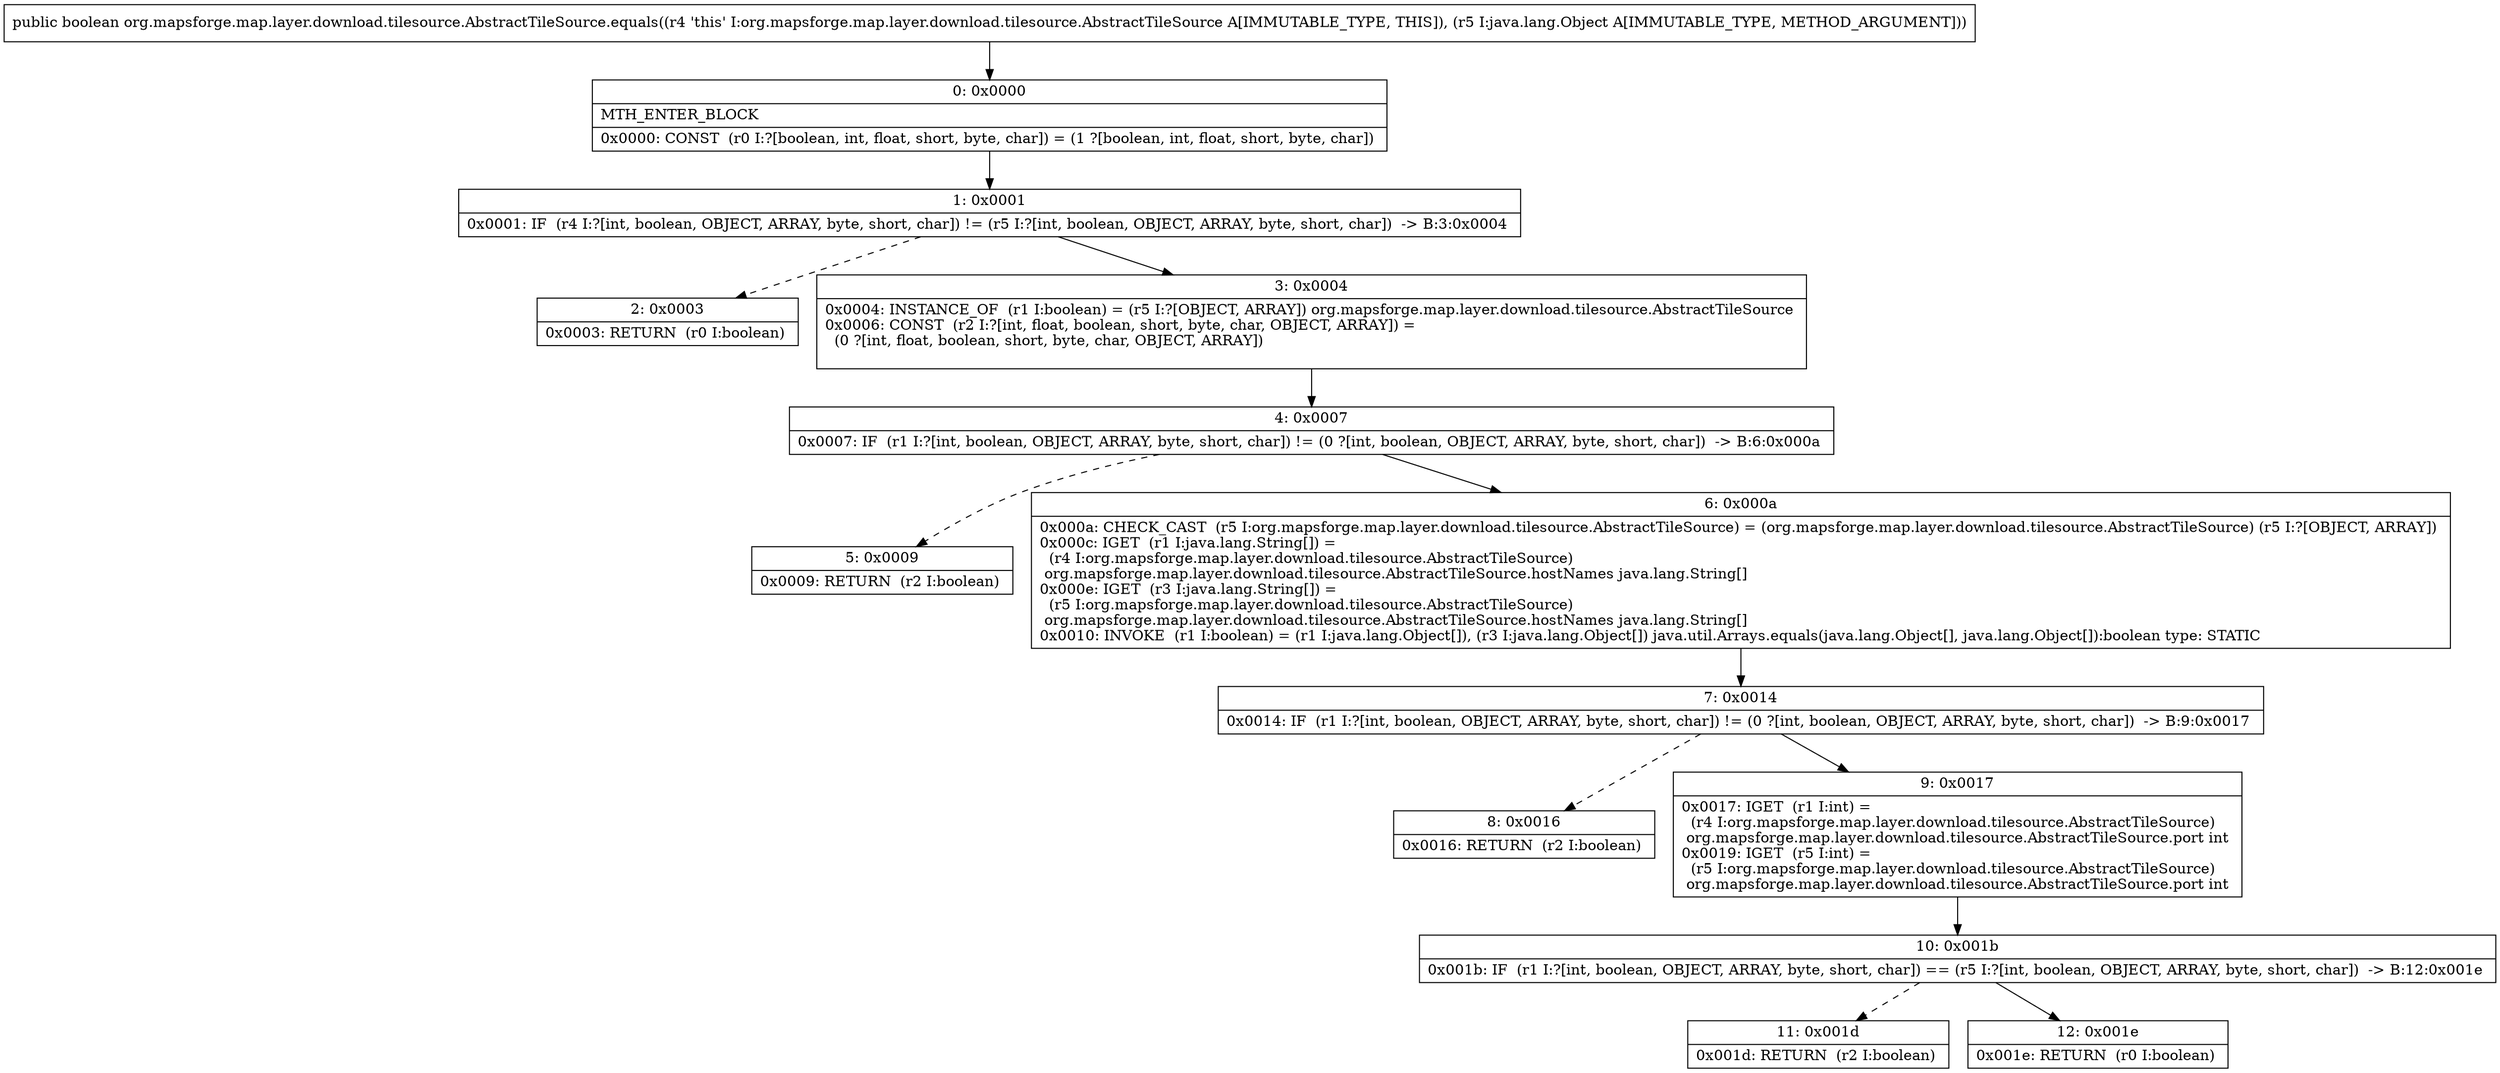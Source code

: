 digraph "CFG fororg.mapsforge.map.layer.download.tilesource.AbstractTileSource.equals(Ljava\/lang\/Object;)Z" {
Node_0 [shape=record,label="{0\:\ 0x0000|MTH_ENTER_BLOCK\l|0x0000: CONST  (r0 I:?[boolean, int, float, short, byte, char]) = (1 ?[boolean, int, float, short, byte, char]) \l}"];
Node_1 [shape=record,label="{1\:\ 0x0001|0x0001: IF  (r4 I:?[int, boolean, OBJECT, ARRAY, byte, short, char]) != (r5 I:?[int, boolean, OBJECT, ARRAY, byte, short, char])  \-\> B:3:0x0004 \l}"];
Node_2 [shape=record,label="{2\:\ 0x0003|0x0003: RETURN  (r0 I:boolean) \l}"];
Node_3 [shape=record,label="{3\:\ 0x0004|0x0004: INSTANCE_OF  (r1 I:boolean) = (r5 I:?[OBJECT, ARRAY]) org.mapsforge.map.layer.download.tilesource.AbstractTileSource \l0x0006: CONST  (r2 I:?[int, float, boolean, short, byte, char, OBJECT, ARRAY]) = \l  (0 ?[int, float, boolean, short, byte, char, OBJECT, ARRAY])\l \l}"];
Node_4 [shape=record,label="{4\:\ 0x0007|0x0007: IF  (r1 I:?[int, boolean, OBJECT, ARRAY, byte, short, char]) != (0 ?[int, boolean, OBJECT, ARRAY, byte, short, char])  \-\> B:6:0x000a \l}"];
Node_5 [shape=record,label="{5\:\ 0x0009|0x0009: RETURN  (r2 I:boolean) \l}"];
Node_6 [shape=record,label="{6\:\ 0x000a|0x000a: CHECK_CAST  (r5 I:org.mapsforge.map.layer.download.tilesource.AbstractTileSource) = (org.mapsforge.map.layer.download.tilesource.AbstractTileSource) (r5 I:?[OBJECT, ARRAY]) \l0x000c: IGET  (r1 I:java.lang.String[]) = \l  (r4 I:org.mapsforge.map.layer.download.tilesource.AbstractTileSource)\l org.mapsforge.map.layer.download.tilesource.AbstractTileSource.hostNames java.lang.String[] \l0x000e: IGET  (r3 I:java.lang.String[]) = \l  (r5 I:org.mapsforge.map.layer.download.tilesource.AbstractTileSource)\l org.mapsforge.map.layer.download.tilesource.AbstractTileSource.hostNames java.lang.String[] \l0x0010: INVOKE  (r1 I:boolean) = (r1 I:java.lang.Object[]), (r3 I:java.lang.Object[]) java.util.Arrays.equals(java.lang.Object[], java.lang.Object[]):boolean type: STATIC \l}"];
Node_7 [shape=record,label="{7\:\ 0x0014|0x0014: IF  (r1 I:?[int, boolean, OBJECT, ARRAY, byte, short, char]) != (0 ?[int, boolean, OBJECT, ARRAY, byte, short, char])  \-\> B:9:0x0017 \l}"];
Node_8 [shape=record,label="{8\:\ 0x0016|0x0016: RETURN  (r2 I:boolean) \l}"];
Node_9 [shape=record,label="{9\:\ 0x0017|0x0017: IGET  (r1 I:int) = \l  (r4 I:org.mapsforge.map.layer.download.tilesource.AbstractTileSource)\l org.mapsforge.map.layer.download.tilesource.AbstractTileSource.port int \l0x0019: IGET  (r5 I:int) = \l  (r5 I:org.mapsforge.map.layer.download.tilesource.AbstractTileSource)\l org.mapsforge.map.layer.download.tilesource.AbstractTileSource.port int \l}"];
Node_10 [shape=record,label="{10\:\ 0x001b|0x001b: IF  (r1 I:?[int, boolean, OBJECT, ARRAY, byte, short, char]) == (r5 I:?[int, boolean, OBJECT, ARRAY, byte, short, char])  \-\> B:12:0x001e \l}"];
Node_11 [shape=record,label="{11\:\ 0x001d|0x001d: RETURN  (r2 I:boolean) \l}"];
Node_12 [shape=record,label="{12\:\ 0x001e|0x001e: RETURN  (r0 I:boolean) \l}"];
MethodNode[shape=record,label="{public boolean org.mapsforge.map.layer.download.tilesource.AbstractTileSource.equals((r4 'this' I:org.mapsforge.map.layer.download.tilesource.AbstractTileSource A[IMMUTABLE_TYPE, THIS]), (r5 I:java.lang.Object A[IMMUTABLE_TYPE, METHOD_ARGUMENT])) }"];
MethodNode -> Node_0;
Node_0 -> Node_1;
Node_1 -> Node_2[style=dashed];
Node_1 -> Node_3;
Node_3 -> Node_4;
Node_4 -> Node_5[style=dashed];
Node_4 -> Node_6;
Node_6 -> Node_7;
Node_7 -> Node_8[style=dashed];
Node_7 -> Node_9;
Node_9 -> Node_10;
Node_10 -> Node_11[style=dashed];
Node_10 -> Node_12;
}

